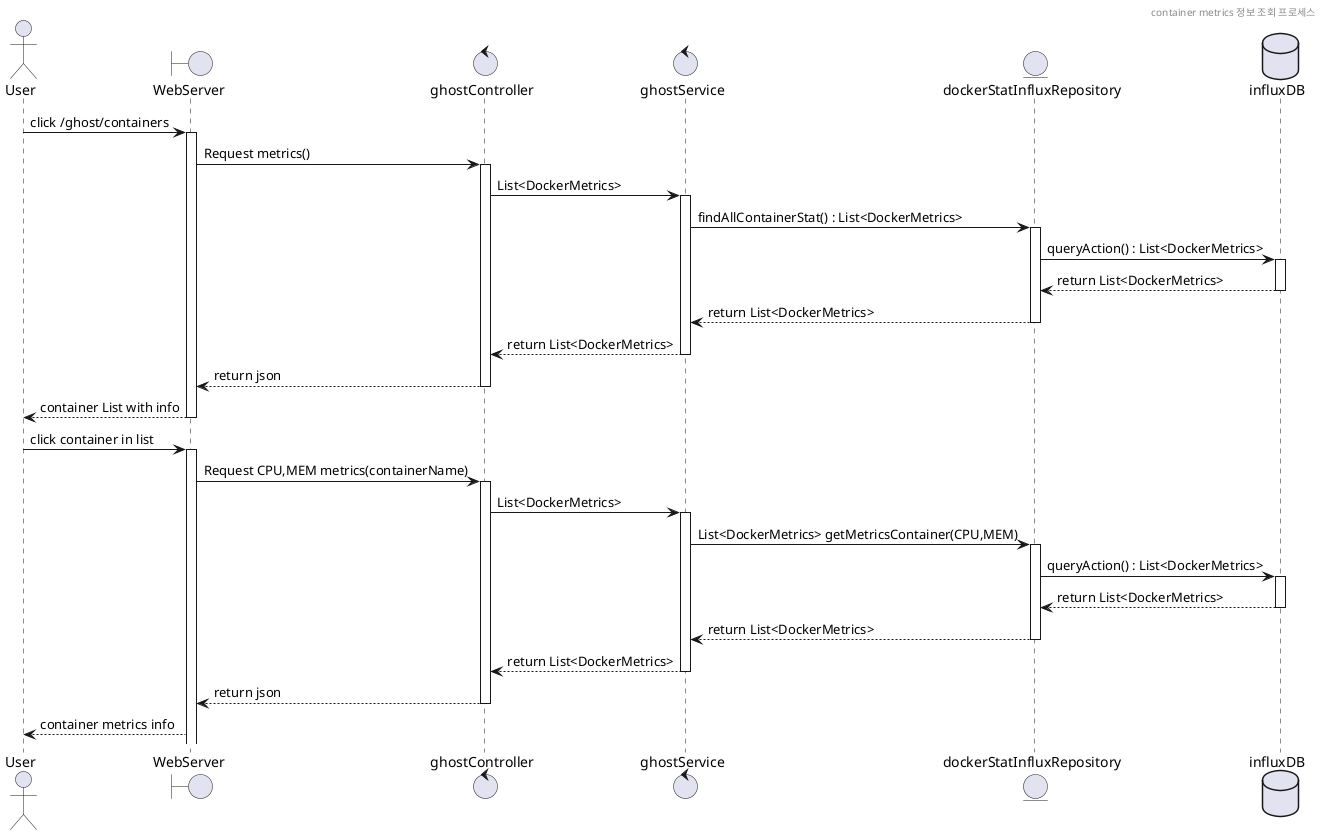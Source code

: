 @startuml

header container metrics 정보 조회 프로세스

actor User
boundary WebServer
control ghostController
control ghostService
entity dockerStatInfluxRepository
database influxDB

User -> WebServer : click /ghost/containers
activate WebServer
WebServer -> ghostController : Request metrics()
activate ghostController
ghostController -> ghostService : List<DockerMetrics>
activate ghostService
ghostService -> dockerStatInfluxRepository : findAllContainerStat() : List<DockerMetrics>
activate dockerStatInfluxRepository
dockerStatInfluxRepository -> influxDB : queryAction() : List<DockerMetrics>
activate influxDB
influxDB --> dockerStatInfluxRepository : return List<DockerMetrics>
deactivate influxDB
dockerStatInfluxRepository --> ghostService : return List<DockerMetrics>
deactivate dockerStatInfluxRepository
ghostService --> ghostController : return List<DockerMetrics>
deactivate ghostService
ghostController --> WebServer : return json
deactivate ghostController
WebServer --> User : container List with info
deactivate WebServer
User -> WebServer : click container in list
activate WebServer
WebServer -> ghostController : Request CPU,MEM metrics(containerName)
activate ghostController
ghostController -> ghostService : List<DockerMetrics>
activate ghostService
ghostService -> dockerStatInfluxRepository : List<DockerMetrics> getMetricsContainer(CPU,MEM)
activate dockerStatInfluxRepository
dockerStatInfluxRepository -> influxDB :queryAction() : List<DockerMetrics>
activate influxDB
influxDB --> dockerStatInfluxRepository : return List<DockerMetrics>
deactivate influxDB
dockerStatInfluxRepository --> ghostService : return List<DockerMetrics>
deactivate dockerStatInfluxRepository
ghostService --> ghostController : return List<DockerMetrics>
deactivate ghostService
ghostController --> WebServer : return json
deactivate ghostController
WebServer --> User : container metrics info

@enduml